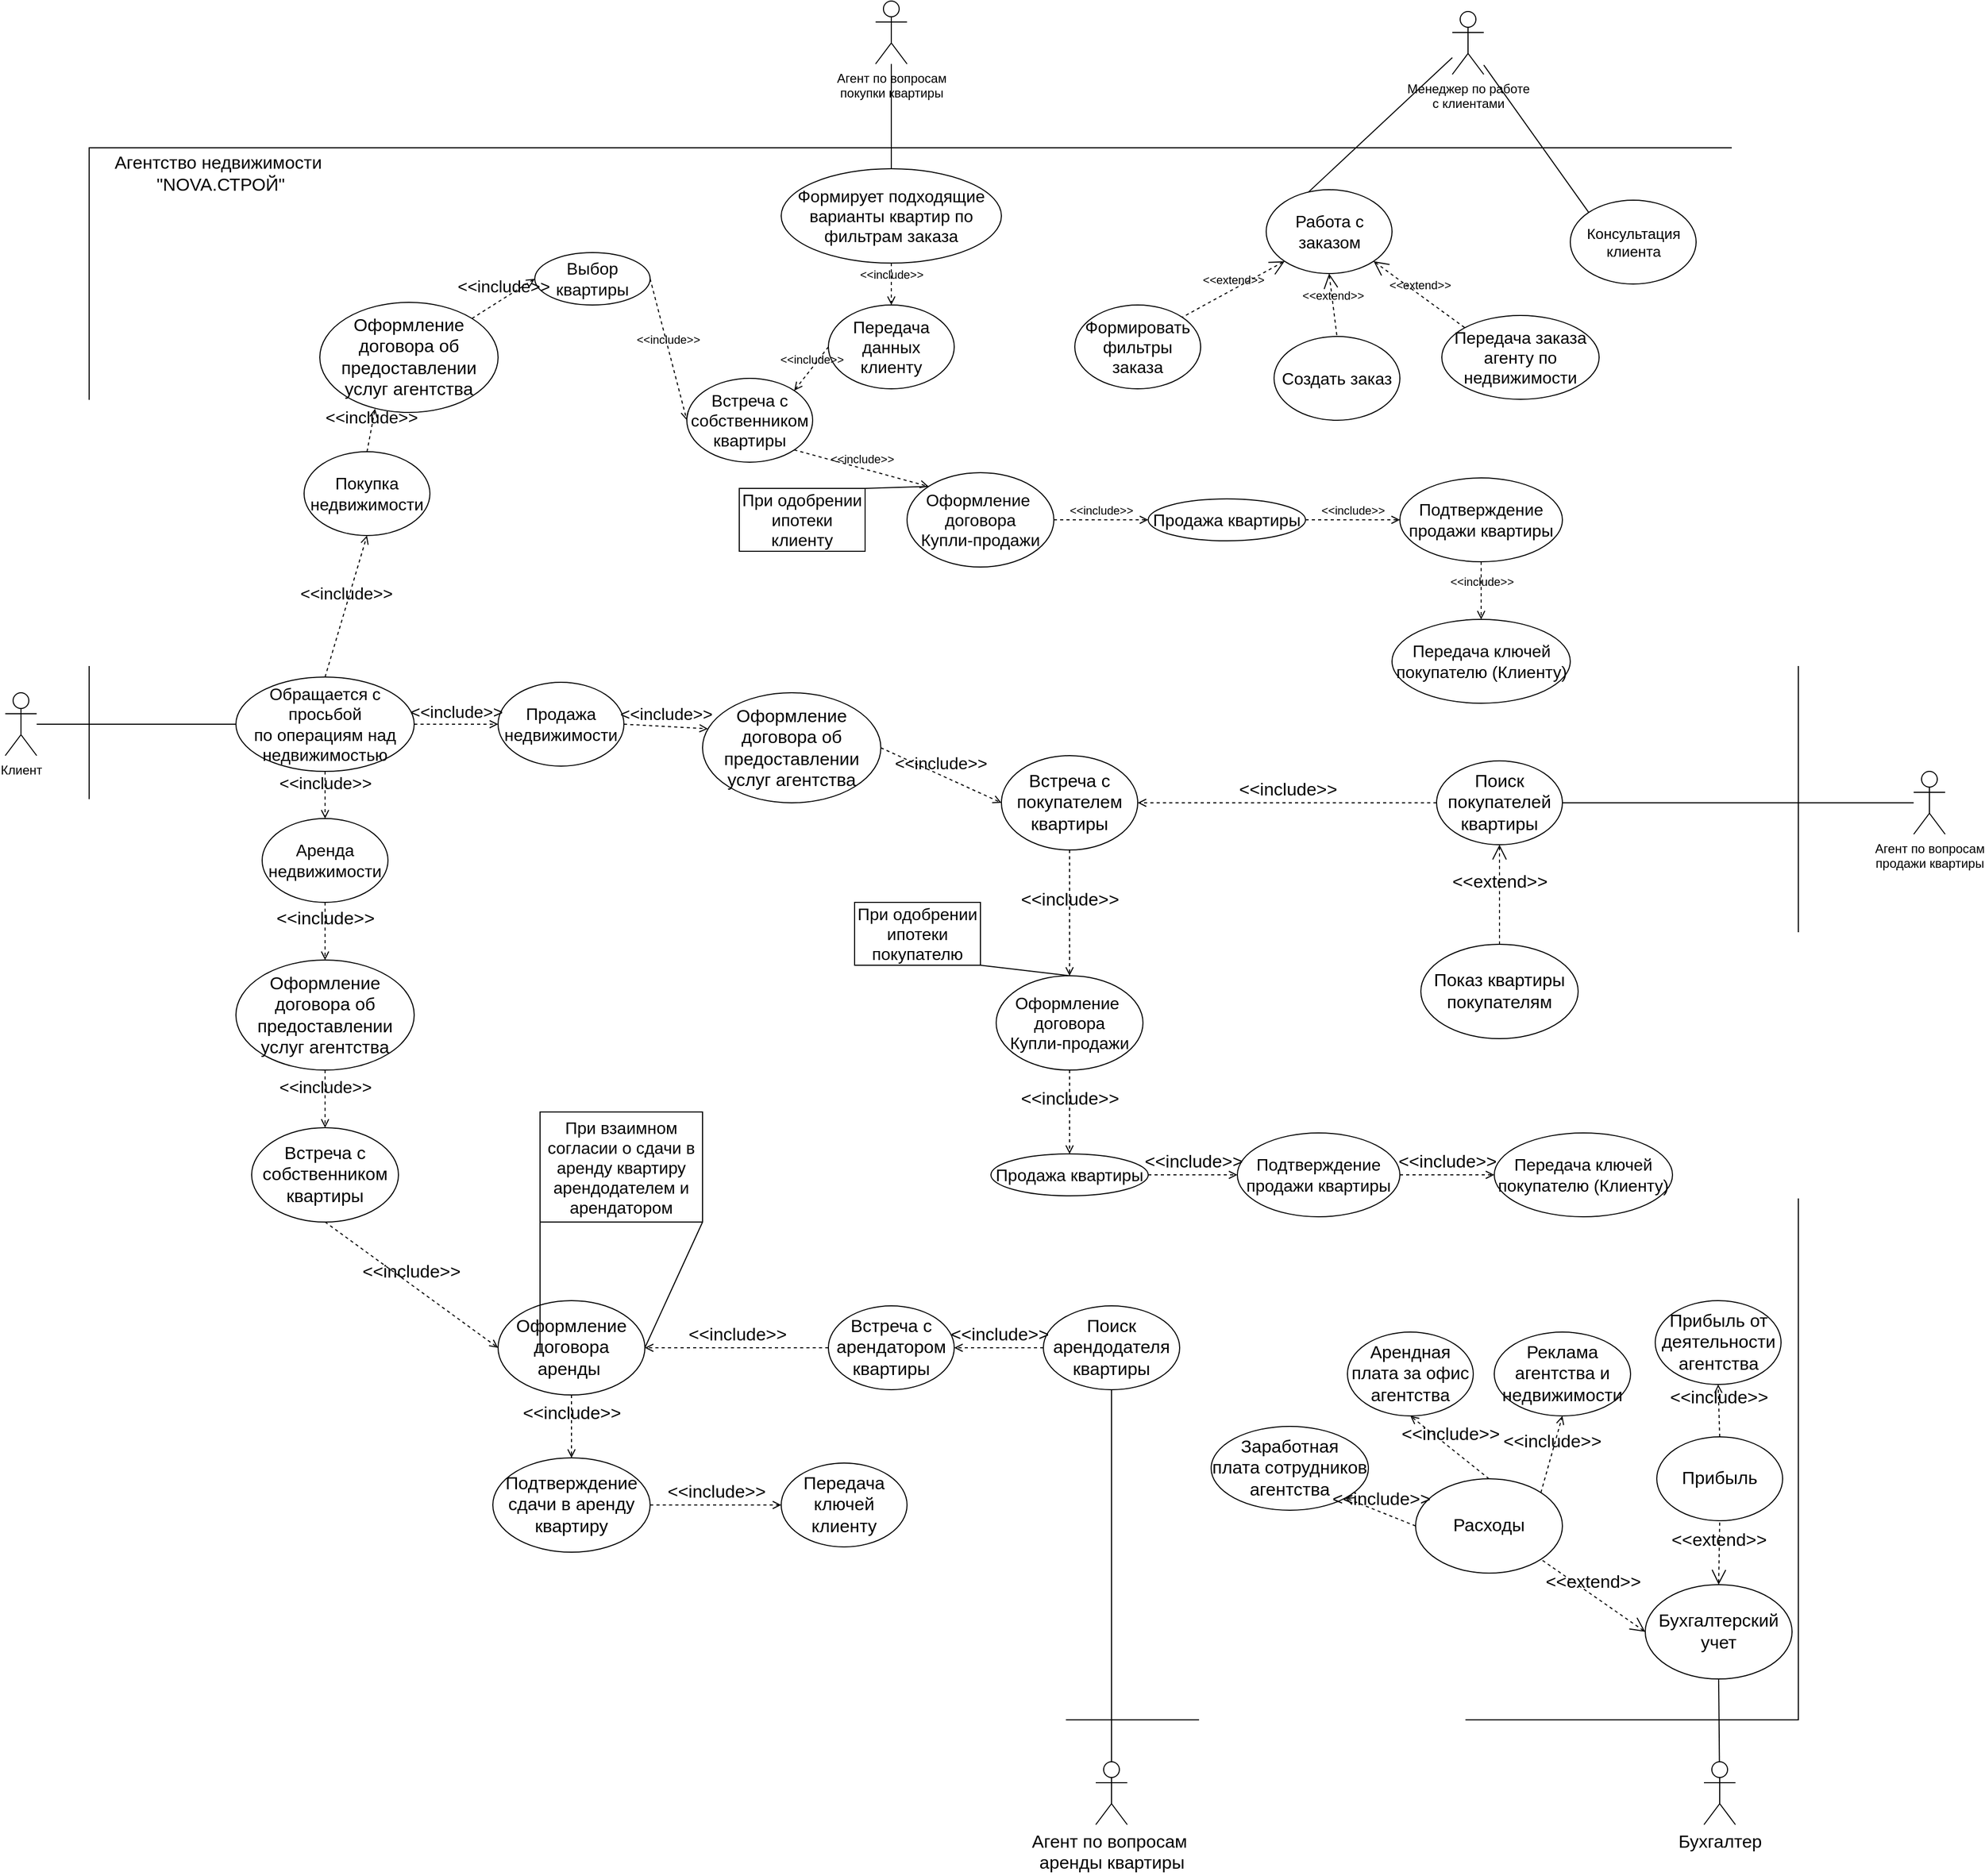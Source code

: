 <mxfile version="20.6.0" type="device"><diagram id="7jwJxoIr3TUsfMF6TcKn" name="Страница 1"><mxGraphModel dx="2498" dy="2262" grid="1" gridSize="10" guides="1" tooltips="1" connect="1" arrows="1" fold="1" page="1" pageScale="1" pageWidth="1169" pageHeight="827" math="0" shadow="0"><root><mxCell id="0"/><mxCell id="1" parent="0"/><mxCell id="5zF1sDT8BiyPOEezXaQb-112" value="" style="rounded=0;whiteSpace=wrap;html=1;fontSize=17;" parent="1" vertex="1"><mxGeometry x="200" y="-220" width="1630" height="1500" as="geometry"/></mxCell><mxCell id="5zF1sDT8BiyPOEezXaQb-6" style="edgeStyle=none;rounded=0;orthogonalLoop=1;jettySize=auto;html=1;entryX=0;entryY=0.5;entryDx=0;entryDy=0;endArrow=none;endFill=0;" parent="1" source="5zF1sDT8BiyPOEezXaQb-1" target="5zF1sDT8BiyPOEezXaQb-4" edge="1"><mxGeometry relative="1" as="geometry"/></mxCell><mxCell id="5zF1sDT8BiyPOEezXaQb-1" value="Клиент" style="shape=umlActor;verticalLabelPosition=bottom;verticalAlign=top;html=1;outlineConnect=0;" parent="1" vertex="1"><mxGeometry x="120" y="300" width="30" height="60" as="geometry"/></mxCell><mxCell id="5zF1sDT8BiyPOEezXaQb-4" value="Обращается с&lt;br&gt;просьбой&lt;br&gt;по операциям над недвижимостью" style="ellipse;whiteSpace=wrap;html=1;fontSize=16;" parent="1" vertex="1"><mxGeometry x="340" y="285" width="170" height="90" as="geometry"/></mxCell><mxCell id="5zF1sDT8BiyPOEezXaQb-13" style="edgeStyle=none;rounded=0;orthogonalLoop=1;jettySize=auto;html=1;entryX=0;entryY=0;entryDx=0;entryDy=0;endArrow=none;endFill=0;" parent="1" source="5zF1sDT8BiyPOEezXaQb-9" target="5zF1sDT8BiyPOEezXaQb-12" edge="1"><mxGeometry relative="1" as="geometry"/></mxCell><mxCell id="5zF1sDT8BiyPOEezXaQb-15" style="edgeStyle=none;rounded=0;orthogonalLoop=1;jettySize=auto;html=1;entryX=0;entryY=0.5;entryDx=0;entryDy=0;endArrow=none;endFill=0;" parent="1" source="5zF1sDT8BiyPOEezXaQb-9" target="5zF1sDT8BiyPOEezXaQb-14" edge="1"><mxGeometry relative="1" as="geometry"/></mxCell><mxCell id="5zF1sDT8BiyPOEezXaQb-9" value="Менеджер по работе&lt;br&gt;с клиентами&lt;br&gt;" style="shape=umlActor;verticalLabelPosition=bottom;verticalAlign=top;html=1;outlineConnect=0;" parent="1" vertex="1"><mxGeometry x="1500" y="-350" width="30" height="60" as="geometry"/></mxCell><mxCell id="5zF1sDT8BiyPOEezXaQb-12" value="Консультация клиента" style="ellipse;whiteSpace=wrap;html=1;fontSize=14;" parent="1" vertex="1"><mxGeometry x="1612.5" y="-170" width="120" height="80" as="geometry"/></mxCell><mxCell id="5zF1sDT8BiyPOEezXaQb-14" value="Работа с заказом" style="ellipse;whiteSpace=wrap;html=1;fontSize=16;" parent="1" vertex="1"><mxGeometry x="1322.5" y="-180" width="120" height="80" as="geometry"/></mxCell><mxCell id="5zF1sDT8BiyPOEezXaQb-16" value="Формировать&lt;br&gt;фильтры заказа" style="ellipse;whiteSpace=wrap;html=1;fontSize=16;" parent="1" vertex="1"><mxGeometry x="1140" y="-70" width="120" height="80" as="geometry"/></mxCell><mxCell id="5zF1sDT8BiyPOEezXaQb-17" value="Создать заказ" style="ellipse;whiteSpace=wrap;html=1;fontSize=16;" parent="1" vertex="1"><mxGeometry x="1330" y="-40" width="120" height="80" as="geometry"/></mxCell><mxCell id="5zF1sDT8BiyPOEezXaQb-18" value="Передача заказа&lt;br&gt;агенту по недвижимости" style="ellipse;whiteSpace=wrap;html=1;fontSize=16;" parent="1" vertex="1"><mxGeometry x="1490" y="-60" width="150" height="80" as="geometry"/></mxCell><mxCell id="5zF1sDT8BiyPOEezXaQb-20" value="&amp;lt;&amp;lt;extend&amp;gt;&amp;gt;" style="edgeStyle=none;html=1;startArrow=open;endArrow=none;startSize=12;verticalAlign=bottom;dashed=1;labelBackgroundColor=none;rounded=0;entryX=1;entryY=0;entryDx=0;entryDy=0;exitX=0;exitY=1;exitDx=0;exitDy=0;" parent="1" source="5zF1sDT8BiyPOEezXaQb-14" target="5zF1sDT8BiyPOEezXaQb-16" edge="1"><mxGeometry width="160" relative="1" as="geometry"><mxPoint x="1790" y="-283" as="sourcePoint"/><mxPoint x="1950" y="-283" as="targetPoint"/></mxGeometry></mxCell><mxCell id="5zF1sDT8BiyPOEezXaQb-21" value="&amp;lt;&amp;lt;extend&amp;gt;&amp;gt;" style="edgeStyle=none;html=1;startArrow=open;endArrow=none;startSize=12;verticalAlign=bottom;dashed=1;labelBackgroundColor=none;rounded=0;entryX=0.5;entryY=0;entryDx=0;entryDy=0;exitX=0.5;exitY=1;exitDx=0;exitDy=0;" parent="1" source="5zF1sDT8BiyPOEezXaQb-14" target="5zF1sDT8BiyPOEezXaQb-17" edge="1"><mxGeometry width="160" relative="1" as="geometry"><mxPoint x="1697.574" y="-204.716" as="sourcePoint"/><mxPoint x="1632.426" y="-151.284" as="targetPoint"/></mxGeometry></mxCell><mxCell id="5zF1sDT8BiyPOEezXaQb-22" value="&amp;lt;&amp;lt;extend&amp;gt;&amp;gt;" style="edgeStyle=none;html=1;startArrow=open;endArrow=none;startSize=12;verticalAlign=bottom;dashed=1;labelBackgroundColor=none;rounded=0;entryX=0;entryY=0;entryDx=0;entryDy=0;exitX=1;exitY=1;exitDx=0;exitDy=0;" parent="1" source="5zF1sDT8BiyPOEezXaQb-14" target="5zF1sDT8BiyPOEezXaQb-18" edge="1"><mxGeometry width="160" relative="1" as="geometry"><mxPoint x="1790" y="-233" as="sourcePoint"/><mxPoint x="1632.426" y="-151.284" as="targetPoint"/></mxGeometry></mxCell><mxCell id="5zF1sDT8BiyPOEezXaQb-27" style="edgeStyle=none;rounded=0;orthogonalLoop=1;jettySize=auto;html=1;entryX=0.5;entryY=0;entryDx=0;entryDy=0;endArrow=none;endFill=0;" parent="1" source="5zF1sDT8BiyPOEezXaQb-25" target="5zF1sDT8BiyPOEezXaQb-26" edge="1"><mxGeometry relative="1" as="geometry"/></mxCell><mxCell id="5zF1sDT8BiyPOEezXaQb-25" value="Агент по вопросам&lt;br&gt;покупки квартиры" style="shape=umlActor;verticalLabelPosition=bottom;verticalAlign=top;html=1;outlineConnect=0;" parent="1" vertex="1"><mxGeometry x="950" y="-360" width="30" height="60" as="geometry"/></mxCell><mxCell id="5zF1sDT8BiyPOEezXaQb-26" value="Формирует подходящие варианты квартир по фильтрам заказа" style="ellipse;whiteSpace=wrap;html=1;fontSize=16;" parent="1" vertex="1"><mxGeometry x="860" y="-200" width="210" height="90" as="geometry"/></mxCell><mxCell id="5zF1sDT8BiyPOEezXaQb-28" value="&amp;lt;&amp;lt;include&amp;gt;&amp;gt;" style="edgeStyle=none;html=1;endArrow=open;verticalAlign=bottom;dashed=1;labelBackgroundColor=none;rounded=0;exitX=0.5;exitY=1;exitDx=0;exitDy=0;entryX=0.5;entryY=0;entryDx=0;entryDy=0;" parent="1" source="5zF1sDT8BiyPOEezXaQb-26" target="5zF1sDT8BiyPOEezXaQb-29" edge="1"><mxGeometry width="160" relative="1" as="geometry"><mxPoint x="650" y="80" as="sourcePoint"/><mxPoint x="965" y="-40" as="targetPoint"/></mxGeometry></mxCell><mxCell id="5zF1sDT8BiyPOEezXaQb-29" value="Передача данных клиенту" style="ellipse;whiteSpace=wrap;html=1;fontSize=16;" parent="1" vertex="1"><mxGeometry x="905" y="-70" width="120" height="80" as="geometry"/></mxCell><mxCell id="5zF1sDT8BiyPOEezXaQb-30" value="Встреча с собственником квартиры" style="ellipse;whiteSpace=wrap;html=1;fontSize=16;" parent="1" vertex="1"><mxGeometry x="770" width="120" height="80" as="geometry"/></mxCell><mxCell id="5zF1sDT8BiyPOEezXaQb-32" value="&amp;lt;&amp;lt;include&amp;gt;&amp;gt;" style="edgeStyle=none;html=1;endArrow=open;verticalAlign=bottom;dashed=1;labelBackgroundColor=none;rounded=0;exitX=0;exitY=0.5;exitDx=0;exitDy=0;entryX=1;entryY=0;entryDx=0;entryDy=0;" parent="1" source="5zF1sDT8BiyPOEezXaQb-29" target="5zF1sDT8BiyPOEezXaQb-30" edge="1"><mxGeometry width="160" relative="1" as="geometry"><mxPoint x="860" y="230" as="sourcePoint"/><mxPoint x="1020" y="230" as="targetPoint"/></mxGeometry></mxCell><mxCell id="5zF1sDT8BiyPOEezXaQb-33" value="Оформление&amp;nbsp;&lt;br&gt;договора&lt;br&gt;Купли-продажи" style="ellipse;whiteSpace=wrap;html=1;fontSize=16;" parent="1" vertex="1"><mxGeometry x="980" y="90" width="140" height="90" as="geometry"/></mxCell><mxCell id="5zF1sDT8BiyPOEezXaQb-34" value="&amp;lt;&amp;lt;include&amp;gt;&amp;gt;" style="edgeStyle=none;html=1;endArrow=open;verticalAlign=bottom;dashed=1;labelBackgroundColor=none;rounded=0;exitX=1;exitY=1;exitDx=0;exitDy=0;entryX=0;entryY=0;entryDx=0;entryDy=0;" parent="1" source="5zF1sDT8BiyPOEezXaQb-30" target="5zF1sDT8BiyPOEezXaQb-33" edge="1"><mxGeometry width="160" relative="1" as="geometry"><mxPoint x="950" y="130" as="sourcePoint"/><mxPoint x="1110" y="130" as="targetPoint"/></mxGeometry></mxCell><mxCell id="5zF1sDT8BiyPOEezXaQb-35" value="&amp;lt;&amp;lt;include&amp;gt;&amp;gt;" style="edgeStyle=none;html=1;endArrow=open;verticalAlign=bottom;dashed=1;labelBackgroundColor=none;rounded=0;entryX=0;entryY=0.5;entryDx=0;entryDy=0;exitX=1;exitY=0.5;exitDx=0;exitDy=0;" parent="1" source="5zF1sDT8BiyPOEezXaQb-33" target="5zF1sDT8BiyPOEezXaQb-36" edge="1"><mxGeometry width="160" relative="1" as="geometry"><mxPoint x="1030" y="135" as="sourcePoint"/><mxPoint x="1080" y="170" as="targetPoint"/></mxGeometry></mxCell><mxCell id="5zF1sDT8BiyPOEezXaQb-36" value="Продажа квартиры" style="ellipse;whiteSpace=wrap;html=1;fontSize=16;" parent="1" vertex="1"><mxGeometry x="1210" y="115" width="150" height="40" as="geometry"/></mxCell><mxCell id="5zF1sDT8BiyPOEezXaQb-37" value="Подтверждение продажи квартиры" style="ellipse;whiteSpace=wrap;html=1;fontSize=16;" parent="1" vertex="1"><mxGeometry x="1450" y="95" width="155" height="80" as="geometry"/></mxCell><mxCell id="5zF1sDT8BiyPOEezXaQb-38" value="&amp;lt;&amp;lt;include&amp;gt;&amp;gt;" style="edgeStyle=none;html=1;endArrow=open;verticalAlign=bottom;dashed=1;labelBackgroundColor=none;rounded=0;exitX=1;exitY=0.5;exitDx=0;exitDy=0;entryX=0;entryY=0.5;entryDx=0;entryDy=0;" parent="1" source="5zF1sDT8BiyPOEezXaQb-36" target="5zF1sDT8BiyPOEezXaQb-37" edge="1"><mxGeometry width="160" relative="1" as="geometry"><mxPoint x="740" y="350" as="sourcePoint"/><mxPoint x="900" y="350" as="targetPoint"/></mxGeometry></mxCell><mxCell id="5zF1sDT8BiyPOEezXaQb-39" value="Передача ключей покупателю (Клиенту)" style="ellipse;whiteSpace=wrap;html=1;fontSize=16;" parent="1" vertex="1"><mxGeometry x="1442.5" y="230" width="170" height="80" as="geometry"/></mxCell><mxCell id="5zF1sDT8BiyPOEezXaQb-40" value="&amp;lt;&amp;lt;include&amp;gt;&amp;gt;" style="edgeStyle=none;html=1;endArrow=open;verticalAlign=bottom;dashed=1;labelBackgroundColor=none;rounded=0;exitX=0.5;exitY=1;exitDx=0;exitDy=0;entryX=0.5;entryY=0;entryDx=0;entryDy=0;" parent="1" source="5zF1sDT8BiyPOEezXaQb-37" target="5zF1sDT8BiyPOEezXaQb-39" edge="1"><mxGeometry width="160" relative="1" as="geometry"><mxPoint x="740" y="420" as="sourcePoint"/><mxPoint x="900" y="420" as="targetPoint"/></mxGeometry></mxCell><mxCell id="5zF1sDT8BiyPOEezXaQb-41" value="Выбор квартиры" style="ellipse;whiteSpace=wrap;html=1;fontSize=16;" parent="1" vertex="1"><mxGeometry x="625" y="-120" width="110" height="50" as="geometry"/></mxCell><mxCell id="5zF1sDT8BiyPOEezXaQb-43" value="&amp;lt;&amp;lt;include&amp;gt;&amp;gt;" style="edgeStyle=none;html=1;endArrow=open;verticalAlign=bottom;dashed=1;labelBackgroundColor=none;rounded=0;exitX=1;exitY=0.5;exitDx=0;exitDy=0;entryX=0;entryY=0.5;entryDx=0;entryDy=0;" parent="1" source="5zF1sDT8BiyPOEezXaQb-41" target="5zF1sDT8BiyPOEezXaQb-30" edge="1"><mxGeometry width="160" relative="1" as="geometry"><mxPoint x="640" y="120" as="sourcePoint"/><mxPoint x="800" y="120" as="targetPoint"/></mxGeometry></mxCell><mxCell id="5zF1sDT8BiyPOEezXaQb-45" style="edgeStyle=none;rounded=0;orthogonalLoop=1;jettySize=auto;html=1;entryX=0;entryY=0;entryDx=0;entryDy=0;endArrow=none;endFill=0;exitX=1;exitY=0;exitDx=0;exitDy=0;" parent="1" source="5zF1sDT8BiyPOEezXaQb-44" target="5zF1sDT8BiyPOEezXaQb-33" edge="1"><mxGeometry relative="1" as="geometry"/></mxCell><mxCell id="5zF1sDT8BiyPOEezXaQb-44" value="При одобрении ипотеки клиенту" style="rounded=0;whiteSpace=wrap;html=1;fontSize=16;" parent="1" vertex="1"><mxGeometry x="820" y="105" width="120" height="60" as="geometry"/></mxCell><mxCell id="5zF1sDT8BiyPOEezXaQb-50" style="edgeStyle=none;rounded=0;orthogonalLoop=1;jettySize=auto;html=1;entryX=1;entryY=0.5;entryDx=0;entryDy=0;fontSize=17;endArrow=none;endFill=0;" parent="1" source="5zF1sDT8BiyPOEezXaQb-46" target="5zF1sDT8BiyPOEezXaQb-47" edge="1"><mxGeometry relative="1" as="geometry"/></mxCell><mxCell id="5zF1sDT8BiyPOEezXaQb-46" value="Агент по вопросам&lt;br&gt;продажи квартиры" style="shape=umlActor;verticalLabelPosition=bottom;verticalAlign=top;html=1;outlineConnect=0;" parent="1" vertex="1"><mxGeometry x="1940" y="375" width="30" height="60" as="geometry"/></mxCell><mxCell id="5zF1sDT8BiyPOEezXaQb-47" value="Поиск покупателей квартиры" style="ellipse;whiteSpace=wrap;html=1;fontSize=17;" parent="1" vertex="1"><mxGeometry x="1485" y="365" width="120" height="80" as="geometry"/></mxCell><mxCell id="5zF1sDT8BiyPOEezXaQb-51" value="Показ квартиры покупателям" style="ellipse;whiteSpace=wrap;html=1;fontSize=17;" parent="1" vertex="1"><mxGeometry x="1470" y="540" width="150" height="90" as="geometry"/></mxCell><mxCell id="5zF1sDT8BiyPOEezXaQb-52" value="&amp;lt;&amp;lt;extend&amp;gt;&amp;gt;" style="edgeStyle=none;html=1;startArrow=open;endArrow=none;startSize=12;verticalAlign=bottom;dashed=1;labelBackgroundColor=none;rounded=0;fontSize=17;entryX=0.5;entryY=0;entryDx=0;entryDy=0;exitX=0.5;exitY=1;exitDx=0;exitDy=0;" parent="1" source="5zF1sDT8BiyPOEezXaQb-47" target="5zF1sDT8BiyPOEezXaQb-51" edge="1"><mxGeometry width="160" relative="1" as="geometry"><mxPoint x="1390" y="520" as="sourcePoint"/><mxPoint x="1550" y="520" as="targetPoint"/></mxGeometry></mxCell><mxCell id="5zF1sDT8BiyPOEezXaQb-53" value="Встреча с покупателем квартиры" style="ellipse;whiteSpace=wrap;html=1;fontSize=17;" parent="1" vertex="1"><mxGeometry x="1070" y="360" width="130" height="90" as="geometry"/></mxCell><mxCell id="5zF1sDT8BiyPOEezXaQb-54" value="&amp;lt;&amp;lt;include&amp;gt;&amp;gt;" style="edgeStyle=none;html=1;endArrow=open;verticalAlign=bottom;dashed=1;labelBackgroundColor=none;rounded=0;fontSize=17;exitX=0;exitY=0.5;exitDx=0;exitDy=0;entryX=1;entryY=0.5;entryDx=0;entryDy=0;" parent="1" source="5zF1sDT8BiyPOEezXaQb-47" target="5zF1sDT8BiyPOEezXaQb-53" edge="1"><mxGeometry width="160" relative="1" as="geometry"><mxPoint x="930" y="310" as="sourcePoint"/><mxPoint x="1090" y="310" as="targetPoint"/></mxGeometry></mxCell><mxCell id="5zF1sDT8BiyPOEezXaQb-56" value="Оформление&amp;nbsp;&lt;br&gt;договора&lt;br&gt;Купли-продажи" style="ellipse;whiteSpace=wrap;html=1;fontSize=16;" parent="1" vertex="1"><mxGeometry x="1065" y="570" width="140" height="90" as="geometry"/></mxCell><mxCell id="5zF1sDT8BiyPOEezXaQb-63" value="&amp;lt;&amp;lt;include&amp;gt;&amp;gt;" style="edgeStyle=none;html=1;endArrow=open;verticalAlign=bottom;dashed=1;labelBackgroundColor=none;rounded=0;fontSize=17;exitX=0.5;exitY=1;exitDx=0;exitDy=0;entryX=0.5;entryY=0;entryDx=0;entryDy=0;" parent="1" source="5zF1sDT8BiyPOEezXaQb-53" target="5zF1sDT8BiyPOEezXaQb-56" edge="1"><mxGeometry width="160" relative="1" as="geometry"><mxPoint x="1160" y="380" as="sourcePoint"/><mxPoint x="1320" y="380" as="targetPoint"/></mxGeometry></mxCell><mxCell id="5zF1sDT8BiyPOEezXaQb-65" style="edgeStyle=none;rounded=0;orthogonalLoop=1;jettySize=auto;html=1;entryX=0.5;entryY=0;entryDx=0;entryDy=0;fontSize=17;endArrow=none;endFill=0;exitX=1;exitY=1;exitDx=0;exitDy=0;" parent="1" source="5zF1sDT8BiyPOEezXaQb-64" target="5zF1sDT8BiyPOEezXaQb-56" edge="1"><mxGeometry relative="1" as="geometry"><mxPoint x="1030" y="560" as="sourcePoint"/></mxGeometry></mxCell><mxCell id="5zF1sDT8BiyPOEezXaQb-64" value="При одобрении ипотеки покупателю" style="rounded=0;whiteSpace=wrap;html=1;fontSize=16;" parent="1" vertex="1"><mxGeometry x="930" y="500" width="120" height="60" as="geometry"/></mxCell><mxCell id="5zF1sDT8BiyPOEezXaQb-66" value="Продажа квартиры" style="ellipse;whiteSpace=wrap;html=1;fontSize=16;" parent="1" vertex="1"><mxGeometry x="1060" y="740" width="150" height="40" as="geometry"/></mxCell><mxCell id="5zF1sDT8BiyPOEezXaQb-67" value="&amp;lt;&amp;lt;include&amp;gt;&amp;gt;" style="edgeStyle=none;html=1;endArrow=open;verticalAlign=bottom;dashed=1;labelBackgroundColor=none;rounded=0;fontSize=17;exitX=0.5;exitY=1;exitDx=0;exitDy=0;entryX=0.5;entryY=0;entryDx=0;entryDy=0;" parent="1" source="5zF1sDT8BiyPOEezXaQb-56" target="5zF1sDT8BiyPOEezXaQb-66" edge="1"><mxGeometry width="160" relative="1" as="geometry"><mxPoint x="1010" y="530" as="sourcePoint"/><mxPoint x="1170" y="530" as="targetPoint"/></mxGeometry></mxCell><mxCell id="5zF1sDT8BiyPOEezXaQb-68" value="Подтверждение продажи квартиры" style="ellipse;whiteSpace=wrap;html=1;fontSize=16;" parent="1" vertex="1"><mxGeometry x="1295" y="720" width="155" height="80" as="geometry"/></mxCell><mxCell id="5zF1sDT8BiyPOEezXaQb-69" value="&amp;lt;&amp;lt;include&amp;gt;&amp;gt;" style="edgeStyle=none;html=1;endArrow=open;verticalAlign=bottom;dashed=1;labelBackgroundColor=none;rounded=0;fontSize=17;exitX=1;exitY=0.5;exitDx=0;exitDy=0;entryX=0;entryY=0.5;entryDx=0;entryDy=0;" parent="1" source="5zF1sDT8BiyPOEezXaQb-66" target="5zF1sDT8BiyPOEezXaQb-68" edge="1"><mxGeometry width="160" relative="1" as="geometry"><mxPoint x="1070" y="440" as="sourcePoint"/><mxPoint x="1230" y="440" as="targetPoint"/></mxGeometry></mxCell><mxCell id="5zF1sDT8BiyPOEezXaQb-70" value="Передача ключей покупателю (Клиенту)" style="ellipse;whiteSpace=wrap;html=1;fontSize=16;" parent="1" vertex="1"><mxGeometry x="1540" y="720" width="170" height="80" as="geometry"/></mxCell><mxCell id="5zF1sDT8BiyPOEezXaQb-71" value="&amp;lt;&amp;lt;include&amp;gt;&amp;gt;" style="edgeStyle=none;html=1;endArrow=open;verticalAlign=bottom;dashed=1;labelBackgroundColor=none;rounded=0;fontSize=17;exitX=1;exitY=0.5;exitDx=0;exitDy=0;entryX=0;entryY=0.5;entryDx=0;entryDy=0;" parent="1" source="5zF1sDT8BiyPOEezXaQb-68" target="5zF1sDT8BiyPOEezXaQb-70" edge="1"><mxGeometry width="160" relative="1" as="geometry"><mxPoint x="1260" y="670" as="sourcePoint"/><mxPoint x="1420" y="670" as="targetPoint"/></mxGeometry></mxCell><mxCell id="5zF1sDT8BiyPOEezXaQb-74" style="edgeStyle=none;rounded=0;orthogonalLoop=1;jettySize=auto;html=1;entryX=0.5;entryY=1;entryDx=0;entryDy=0;fontSize=17;endArrow=none;endFill=0;" parent="1" source="5zF1sDT8BiyPOEezXaQb-72" target="5zF1sDT8BiyPOEezXaQb-73" edge="1"><mxGeometry relative="1" as="geometry"/></mxCell><mxCell id="5zF1sDT8BiyPOEezXaQb-72" value="Агент по вопросам&amp;nbsp;&lt;br&gt;аренды квартиры" style="shape=umlActor;verticalLabelPosition=bottom;verticalAlign=top;html=1;outlineConnect=0;fontSize=17;" parent="1" vertex="1"><mxGeometry x="1160" y="1320" width="30" height="60" as="geometry"/></mxCell><mxCell id="5zF1sDT8BiyPOEezXaQb-73" value="Поиск арендодателя квартиры" style="ellipse;whiteSpace=wrap;html=1;fontSize=17;" parent="1" vertex="1"><mxGeometry x="1110" y="885" width="130" height="80" as="geometry"/></mxCell><mxCell id="5zF1sDT8BiyPOEezXaQb-75" value="Встреча с собственником квартиры" style="ellipse;whiteSpace=wrap;html=1;fontSize=17;" parent="1" vertex="1"><mxGeometry x="355" y="715" width="140" height="90" as="geometry"/></mxCell><mxCell id="5zF1sDT8BiyPOEezXaQb-76" value="&amp;lt;&amp;lt;include&amp;gt;&amp;gt;" style="edgeStyle=none;html=1;endArrow=open;verticalAlign=bottom;dashed=1;labelBackgroundColor=none;rounded=0;fontSize=17;exitX=0.5;exitY=1;exitDx=0;exitDy=0;entryX=0.5;entryY=0;entryDx=0;entryDy=0;" parent="1" source="rWqrSOzsjej5q5d05Odh-8" target="rWqrSOzsjej5q5d05Odh-15" edge="1"><mxGeometry width="160" relative="1" as="geometry"><mxPoint x="465" y="650" as="sourcePoint"/><mxPoint x="700" y="630" as="targetPoint"/></mxGeometry></mxCell><mxCell id="5zF1sDT8BiyPOEezXaQb-77" value="Встреча с арендатором квартиры" style="ellipse;whiteSpace=wrap;html=1;fontSize=17;" parent="1" vertex="1"><mxGeometry x="905" y="885" width="120" height="80" as="geometry"/></mxCell><mxCell id="5zF1sDT8BiyPOEezXaQb-78" value="&amp;lt;&amp;lt;include&amp;gt;&amp;gt;" style="edgeStyle=none;html=1;endArrow=open;verticalAlign=bottom;dashed=1;labelBackgroundColor=none;rounded=0;fontSize=17;exitX=0;exitY=0.5;exitDx=0;exitDy=0;entryX=1;entryY=0.5;entryDx=0;entryDy=0;" parent="1" source="5zF1sDT8BiyPOEezXaQb-73" target="5zF1sDT8BiyPOEezXaQb-77" edge="1"><mxGeometry width="160" relative="1" as="geometry"><mxPoint x="820" y="710" as="sourcePoint"/><mxPoint x="980" y="710" as="targetPoint"/></mxGeometry></mxCell><mxCell id="5zF1sDT8BiyPOEezXaQb-79" value="Оформление договора аренды&amp;nbsp;" style="ellipse;whiteSpace=wrap;html=1;fontSize=17;" parent="1" vertex="1"><mxGeometry x="590" y="880" width="140" height="90" as="geometry"/></mxCell><mxCell id="5zF1sDT8BiyPOEezXaQb-80" value="&amp;lt;&amp;lt;include&amp;gt;&amp;gt;" style="edgeStyle=none;html=1;endArrow=open;verticalAlign=bottom;dashed=1;labelBackgroundColor=none;rounded=0;fontSize=17;exitX=0.5;exitY=1;exitDx=0;exitDy=0;entryX=0;entryY=0.5;entryDx=0;entryDy=0;" parent="1" source="5zF1sDT8BiyPOEezXaQb-75" target="5zF1sDT8BiyPOEezXaQb-79" edge="1"><mxGeometry width="160" relative="1" as="geometry"><mxPoint x="770" y="640" as="sourcePoint"/><mxPoint x="620" y="920" as="targetPoint"/></mxGeometry></mxCell><mxCell id="5zF1sDT8BiyPOEezXaQb-81" value="&amp;lt;&amp;lt;include&amp;gt;&amp;gt;" style="edgeStyle=none;html=1;endArrow=open;verticalAlign=bottom;dashed=1;labelBackgroundColor=none;rounded=0;fontSize=17;exitX=0;exitY=0.5;exitDx=0;exitDy=0;entryX=1;entryY=0.5;entryDx=0;entryDy=0;" parent="1" source="5zF1sDT8BiyPOEezXaQb-77" target="5zF1sDT8BiyPOEezXaQb-79" edge="1"><mxGeometry width="160" relative="1" as="geometry"><mxPoint x="475" y="815" as="sourcePoint"/><mxPoint x="610.0" y="915" as="targetPoint"/></mxGeometry></mxCell><mxCell id="5zF1sDT8BiyPOEezXaQb-88" style="edgeStyle=none;rounded=0;orthogonalLoop=1;jettySize=auto;html=1;fontSize=17;endArrow=none;endFill=0;entryX=1;entryY=0.5;entryDx=0;entryDy=0;exitX=1;exitY=1;exitDx=0;exitDy=0;" parent="1" source="5zF1sDT8BiyPOEezXaQb-82" target="5zF1sDT8BiyPOEezXaQb-79" edge="1"><mxGeometry relative="1" as="geometry"><mxPoint x="767.923" y="878" as="targetPoint"/></mxGeometry></mxCell><mxCell id="5zF1sDT8BiyPOEezXaQb-90" style="edgeStyle=none;rounded=0;orthogonalLoop=1;jettySize=auto;html=1;fontSize=17;endArrow=none;endFill=0;exitX=0;exitY=1;exitDx=0;exitDy=0;" parent="1" source="5zF1sDT8BiyPOEezXaQb-82" edge="1"><mxGeometry relative="1" as="geometry"><mxPoint x="630" y="930" as="targetPoint"/></mxGeometry></mxCell><mxCell id="5zF1sDT8BiyPOEezXaQb-82" value="При взаимном согласии о сдачи в аренду квартиру арендодателем и арендатором" style="rounded=0;whiteSpace=wrap;html=1;fontSize=16;" parent="1" vertex="1"><mxGeometry x="630" y="700" width="155" height="105" as="geometry"/></mxCell><mxCell id="5zF1sDT8BiyPOEezXaQb-91" value="Подтверждение сдачи в аренду квартиру" style="ellipse;whiteSpace=wrap;html=1;fontSize=17;" parent="1" vertex="1"><mxGeometry x="585" y="1030" width="150" height="90" as="geometry"/></mxCell><mxCell id="5zF1sDT8BiyPOEezXaQb-92" value="&amp;lt;&amp;lt;include&amp;gt;&amp;gt;" style="edgeStyle=none;html=1;endArrow=open;verticalAlign=bottom;dashed=1;labelBackgroundColor=none;rounded=0;fontSize=17;exitX=0.5;exitY=1;exitDx=0;exitDy=0;entryX=0.5;entryY=0;entryDx=0;entryDy=0;" parent="1" source="5zF1sDT8BiyPOEezXaQb-79" target="5zF1sDT8BiyPOEezXaQb-91" edge="1"><mxGeometry width="160" relative="1" as="geometry"><mxPoint x="850" y="980" as="sourcePoint"/><mxPoint x="1010" y="980" as="targetPoint"/></mxGeometry></mxCell><mxCell id="5zF1sDT8BiyPOEezXaQb-93" value="Передача ключей клиенту" style="ellipse;whiteSpace=wrap;html=1;fontSize=17;" parent="1" vertex="1"><mxGeometry x="860" y="1035" width="120" height="80" as="geometry"/></mxCell><mxCell id="5zF1sDT8BiyPOEezXaQb-94" value="&amp;lt;&amp;lt;include&amp;gt;&amp;gt;" style="edgeStyle=none;html=1;endArrow=open;verticalAlign=bottom;dashed=1;labelBackgroundColor=none;rounded=0;fontSize=17;exitX=1;exitY=0.5;exitDx=0;exitDy=0;entryX=0;entryY=0.5;entryDx=0;entryDy=0;" parent="1" source="5zF1sDT8BiyPOEezXaQb-91" target="5zF1sDT8BiyPOEezXaQb-93" edge="1"><mxGeometry width="160" relative="1" as="geometry"><mxPoint x="810" y="880" as="sourcePoint"/><mxPoint x="970" y="880" as="targetPoint"/></mxGeometry></mxCell><mxCell id="5zF1sDT8BiyPOEezXaQb-99" style="edgeStyle=none;rounded=0;orthogonalLoop=1;jettySize=auto;html=1;entryX=0.5;entryY=1;entryDx=0;entryDy=0;fontSize=17;endArrow=none;endFill=0;" parent="1" source="5zF1sDT8BiyPOEezXaQb-95" target="5zF1sDT8BiyPOEezXaQb-98" edge="1"><mxGeometry relative="1" as="geometry"/></mxCell><mxCell id="5zF1sDT8BiyPOEezXaQb-95" value="Бухгалтер" style="shape=umlActor;verticalLabelPosition=bottom;verticalAlign=top;html=1;outlineConnect=0;fontSize=17;" parent="1" vertex="1"><mxGeometry x="1740" y="1320" width="30" height="60" as="geometry"/></mxCell><mxCell id="5zF1sDT8BiyPOEezXaQb-96" value="Оформление договора об предоставлении услуг агентства" style="ellipse;whiteSpace=wrap;html=1;fontSize=17;" parent="1" vertex="1"><mxGeometry x="420" y="-72.5" width="170" height="105" as="geometry"/></mxCell><mxCell id="5zF1sDT8BiyPOEezXaQb-98" value="Бухгалтерский учет" style="ellipse;whiteSpace=wrap;html=1;fontSize=17;" parent="1" vertex="1"><mxGeometry x="1684" y="1151" width="140" height="90" as="geometry"/></mxCell><mxCell id="5zF1sDT8BiyPOEezXaQb-100" value="Расходы" style="ellipse;whiteSpace=wrap;html=1;fontSize=17;" parent="1" vertex="1"><mxGeometry x="1465" y="1050" width="140" height="90" as="geometry"/></mxCell><mxCell id="5zF1sDT8BiyPOEezXaQb-101" value="&amp;lt;&amp;lt;extend&amp;gt;&amp;gt;" style="edgeStyle=none;html=1;startArrow=open;endArrow=none;startSize=12;verticalAlign=bottom;dashed=1;labelBackgroundColor=none;rounded=0;fontSize=17;entryX=1;entryY=1;entryDx=0;entryDy=0;exitX=0;exitY=0.5;exitDx=0;exitDy=0;" parent="1" source="5zF1sDT8BiyPOEezXaQb-98" target="5zF1sDT8BiyPOEezXaQb-100" edge="1"><mxGeometry width="160" relative="1" as="geometry"><mxPoint x="1530" y="1200" as="sourcePoint"/><mxPoint x="1530" y="1050" as="targetPoint"/></mxGeometry></mxCell><mxCell id="5zF1sDT8BiyPOEezXaQb-102" value="Заработная &lt;br&gt;плата сотрудников агентства" style="ellipse;whiteSpace=wrap;html=1;fontSize=17;" parent="1" vertex="1"><mxGeometry x="1270" y="1000" width="150" height="80" as="geometry"/></mxCell><mxCell id="5zF1sDT8BiyPOEezXaQb-103" value="&amp;lt;&amp;lt;include&amp;gt;&amp;gt;" style="edgeStyle=none;html=1;endArrow=open;verticalAlign=bottom;dashed=1;labelBackgroundColor=none;rounded=0;fontSize=17;exitX=0;exitY=0.5;exitDx=0;exitDy=0;entryX=1;entryY=1;entryDx=0;entryDy=0;" parent="1" source="5zF1sDT8BiyPOEezXaQb-100" target="5zF1sDT8BiyPOEezXaQb-102" edge="1"><mxGeometry width="160" relative="1" as="geometry"><mxPoint x="1480" y="960" as="sourcePoint"/><mxPoint x="1640" y="960" as="targetPoint"/></mxGeometry></mxCell><mxCell id="5zF1sDT8BiyPOEezXaQb-104" value="&lt;span style=&quot;font-family: Arial; font-size: 16.8px; text-align: left; background-color: rgb(255, 255, 255);&quot;&gt;Арендная плата за офис агентства&lt;/span&gt;" style="ellipse;whiteSpace=wrap;html=1;fontSize=17;" parent="1" vertex="1"><mxGeometry x="1400" y="910" width="120" height="80" as="geometry"/></mxCell><mxCell id="5zF1sDT8BiyPOEezXaQb-105" value="&amp;lt;&amp;lt;include&amp;gt;&amp;gt;" style="edgeStyle=none;html=1;endArrow=open;verticalAlign=bottom;dashed=1;labelBackgroundColor=none;rounded=0;fontSize=17;entryX=0.5;entryY=1;entryDx=0;entryDy=0;" parent="1" target="5zF1sDT8BiyPOEezXaQb-104" edge="1"><mxGeometry width="160" relative="1" as="geometry"><mxPoint x="1535" y="1050" as="sourcePoint"/><mxPoint x="1640" y="940" as="targetPoint"/></mxGeometry></mxCell><mxCell id="5zF1sDT8BiyPOEezXaQb-106" value="Реклама агентства и недвижимости" style="ellipse;whiteSpace=wrap;html=1;fontSize=17;" parent="1" vertex="1"><mxGeometry x="1540" y="910" width="130" height="80" as="geometry"/></mxCell><mxCell id="5zF1sDT8BiyPOEezXaQb-107" value="&amp;lt;&amp;lt;include&amp;gt;&amp;gt;" style="edgeStyle=none;html=1;endArrow=open;verticalAlign=bottom;dashed=1;labelBackgroundColor=none;rounded=0;fontSize=17;entryX=0.5;entryY=1;entryDx=0;entryDy=0;exitX=1;exitY=0;exitDx=0;exitDy=0;" parent="1" source="5zF1sDT8BiyPOEezXaQb-100" target="5zF1sDT8BiyPOEezXaQb-106" edge="1"><mxGeometry width="160" relative="1" as="geometry"><mxPoint x="1545" y="1060" as="sourcePoint"/><mxPoint x="1470" y="1000" as="targetPoint"/></mxGeometry></mxCell><mxCell id="5zF1sDT8BiyPOEezXaQb-108" value="Прибыль" style="ellipse;whiteSpace=wrap;html=1;fontSize=17;" parent="1" vertex="1"><mxGeometry x="1695" y="1010" width="120" height="80" as="geometry"/></mxCell><mxCell id="5zF1sDT8BiyPOEezXaQb-109" value="&amp;lt;&amp;lt;extend&amp;gt;&amp;gt;" style="edgeStyle=none;html=1;startArrow=open;endArrow=none;startSize=12;verticalAlign=bottom;dashed=1;labelBackgroundColor=none;rounded=0;fontSize=17;exitX=0.5;exitY=0;exitDx=0;exitDy=0;entryX=0.5;entryY=1;entryDx=0;entryDy=0;" parent="1" source="5zF1sDT8BiyPOEezXaQb-98" target="5zF1sDT8BiyPOEezXaQb-108" edge="1"><mxGeometry width="160" relative="1" as="geometry"><mxPoint x="1780" y="1040" as="sourcePoint"/><mxPoint x="1940" y="1040" as="targetPoint"/></mxGeometry></mxCell><mxCell id="5zF1sDT8BiyPOEezXaQb-110" value="Прибыль от деятельности агентства" style="ellipse;whiteSpace=wrap;html=1;fontSize=17;" parent="1" vertex="1"><mxGeometry x="1693.5" y="880" width="120" height="80" as="geometry"/></mxCell><mxCell id="5zF1sDT8BiyPOEezXaQb-111" value="&amp;lt;&amp;lt;include&amp;gt;&amp;gt;" style="edgeStyle=none;html=1;endArrow=open;verticalAlign=bottom;dashed=1;labelBackgroundColor=none;rounded=0;fontSize=17;exitX=0.5;exitY=0;exitDx=0;exitDy=0;entryX=0.5;entryY=1;entryDx=0;entryDy=0;" parent="1" source="5zF1sDT8BiyPOEezXaQb-108" target="5zF1sDT8BiyPOEezXaQb-110" edge="1"><mxGeometry width="160" relative="1" as="geometry"><mxPoint x="1780" y="1020" as="sourcePoint"/><mxPoint x="1940" y="1020" as="targetPoint"/></mxGeometry></mxCell><mxCell id="5zF1sDT8BiyPOEezXaQb-113" value="Агентство недвижимости&amp;nbsp;&lt;br&gt;&quot;NOVA.СТРОЙ&quot;" style="text;html=1;align=center;verticalAlign=middle;resizable=0;points=[];autosize=1;strokeColor=none;fillColor=none;fontSize=17;" parent="1" vertex="1"><mxGeometry x="210" y="-220" width="230" height="50" as="geometry"/></mxCell><mxCell id="rWqrSOzsjej5q5d05Odh-1" value="Покупка недвижимости" style="ellipse;whiteSpace=wrap;html=1;fontSize=16;" vertex="1" parent="1"><mxGeometry x="405" y="70" width="120" height="80" as="geometry"/></mxCell><mxCell id="rWqrSOzsjej5q5d05Odh-2" value="&amp;lt;&amp;lt;include&amp;gt;&amp;gt;" style="edgeStyle=none;html=1;endArrow=open;verticalAlign=bottom;dashed=1;labelBackgroundColor=none;rounded=0;fontSize=16;exitX=0.5;exitY=0;exitDx=0;exitDy=0;entryX=0.5;entryY=1;entryDx=0;entryDy=0;" edge="1" parent="1" source="5zF1sDT8BiyPOEezXaQb-4" target="rWqrSOzsjej5q5d05Odh-1"><mxGeometry width="160" relative="1" as="geometry"><mxPoint x="680" y="220" as="sourcePoint"/><mxPoint x="840" y="220" as="targetPoint"/></mxGeometry></mxCell><mxCell id="rWqrSOzsjej5q5d05Odh-4" value="Продажа недвижимости" style="ellipse;whiteSpace=wrap;html=1;fontSize=16;" vertex="1" parent="1"><mxGeometry x="590" y="290" width="120" height="80" as="geometry"/></mxCell><mxCell id="rWqrSOzsjej5q5d05Odh-5" value="&amp;lt;&amp;lt;include&amp;gt;&amp;gt;" style="edgeStyle=none;html=1;endArrow=open;verticalAlign=bottom;dashed=1;labelBackgroundColor=none;rounded=0;fontSize=16;exitX=1;exitY=0.5;exitDx=0;exitDy=0;entryX=0;entryY=0.5;entryDx=0;entryDy=0;" edge="1" parent="1" source="5zF1sDT8BiyPOEezXaQb-4" target="rWqrSOzsjej5q5d05Odh-4"><mxGeometry width="160" relative="1" as="geometry"><mxPoint x="790" y="260" as="sourcePoint"/><mxPoint x="600" y="330" as="targetPoint"/></mxGeometry></mxCell><mxCell id="rWqrSOzsjej5q5d05Odh-8" value="Аренда недвижимости" style="ellipse;whiteSpace=wrap;html=1;fontSize=16;" vertex="1" parent="1"><mxGeometry x="365" y="420" width="120" height="80" as="geometry"/></mxCell><mxCell id="rWqrSOzsjej5q5d05Odh-9" value="&amp;lt;&amp;lt;include&amp;gt;&amp;gt;" style="edgeStyle=none;html=1;endArrow=open;verticalAlign=bottom;dashed=1;labelBackgroundColor=none;rounded=0;fontSize=16;exitX=0.5;exitY=1;exitDx=0;exitDy=0;entryX=0.5;entryY=0;entryDx=0;entryDy=0;" edge="1" parent="1" source="5zF1sDT8BiyPOEezXaQb-4" target="rWqrSOzsjej5q5d05Odh-8"><mxGeometry width="160" relative="1" as="geometry"><mxPoint x="730" y="290" as="sourcePoint"/><mxPoint x="426.37" y="390.073" as="targetPoint"/></mxGeometry></mxCell><mxCell id="rWqrSOzsjej5q5d05Odh-10" value="&amp;lt;&amp;lt;include&amp;gt;&amp;gt;" style="edgeStyle=none;html=1;endArrow=open;verticalAlign=bottom;dashed=1;labelBackgroundColor=none;rounded=0;fontSize=16;exitX=0.5;exitY=0;exitDx=0;exitDy=0;entryX=0.31;entryY=0.967;entryDx=0;entryDy=0;entryPerimeter=0;" edge="1" parent="1" source="rWqrSOzsjej5q5d05Odh-1" target="5zF1sDT8BiyPOEezXaQb-96"><mxGeometry width="160" relative="1" as="geometry"><mxPoint x="600" y="10" as="sourcePoint"/><mxPoint x="760" y="10" as="targetPoint"/></mxGeometry></mxCell><mxCell id="rWqrSOzsjej5q5d05Odh-11" value="&amp;lt;&amp;lt;include&amp;gt;&amp;gt;" style="edgeStyle=none;html=1;endArrow=open;verticalAlign=bottom;dashed=1;labelBackgroundColor=none;rounded=0;fontSize=16;exitX=1;exitY=0;exitDx=0;exitDy=0;entryX=0;entryY=0.5;entryDx=0;entryDy=0;" edge="1" parent="1" source="5zF1sDT8BiyPOEezXaQb-96" target="5zF1sDT8BiyPOEezXaQb-41"><mxGeometry width="160" relative="1" as="geometry"><mxPoint x="550" y="-20" as="sourcePoint"/><mxPoint x="710" y="-20" as="targetPoint"/></mxGeometry></mxCell><mxCell id="rWqrSOzsjej5q5d05Odh-12" value="Оформление договора об предоставлении услуг агентства" style="ellipse;whiteSpace=wrap;html=1;fontSize=17;" vertex="1" parent="1"><mxGeometry x="785" y="300" width="170" height="105" as="geometry"/></mxCell><mxCell id="rWqrSOzsjej5q5d05Odh-15" value="Оформление договора об предоставлении услуг агентства" style="ellipse;whiteSpace=wrap;html=1;fontSize=17;" vertex="1" parent="1"><mxGeometry x="340" y="555" width="170" height="105" as="geometry"/></mxCell><mxCell id="rWqrSOzsjej5q5d05Odh-17" value="&amp;lt;&amp;lt;include&amp;gt;&amp;gt;" style="edgeStyle=none;html=1;endArrow=open;verticalAlign=bottom;dashed=1;labelBackgroundColor=none;rounded=0;fontSize=16;exitX=0.5;exitY=1;exitDx=0;exitDy=0;entryX=0.5;entryY=0;entryDx=0;entryDy=0;" edge="1" parent="1" source="rWqrSOzsjej5q5d05Odh-15" target="5zF1sDT8BiyPOEezXaQb-75"><mxGeometry width="160" relative="1" as="geometry"><mxPoint x="680" y="420" as="sourcePoint"/><mxPoint x="840" y="420" as="targetPoint"/></mxGeometry></mxCell><mxCell id="rWqrSOzsjej5q5d05Odh-19" value="&amp;lt;&amp;lt;include&amp;gt;&amp;gt;" style="edgeStyle=none;html=1;endArrow=open;verticalAlign=bottom;dashed=1;labelBackgroundColor=none;rounded=0;fontSize=16;exitX=1;exitY=0.5;exitDx=0;exitDy=0;entryX=0.03;entryY=0.327;entryDx=0;entryDy=0;entryPerimeter=0;" edge="1" parent="1" source="rWqrSOzsjej5q5d05Odh-4" target="rWqrSOzsjej5q5d05Odh-12"><mxGeometry width="160" relative="1" as="geometry"><mxPoint x="800" y="200" as="sourcePoint"/><mxPoint x="960" y="200" as="targetPoint"/></mxGeometry></mxCell><mxCell id="rWqrSOzsjej5q5d05Odh-20" value="&amp;lt;&amp;lt;include&amp;gt;&amp;gt;" style="edgeStyle=none;html=1;endArrow=open;verticalAlign=bottom;dashed=1;labelBackgroundColor=none;rounded=0;fontSize=16;exitX=1;exitY=0.5;exitDx=0;exitDy=0;entryX=0;entryY=0.5;entryDx=0;entryDy=0;" edge="1" parent="1" source="rWqrSOzsjej5q5d05Odh-12" target="5zF1sDT8BiyPOEezXaQb-53"><mxGeometry width="160" relative="1" as="geometry"><mxPoint x="720.0" y="340" as="sourcePoint"/><mxPoint x="795.0" y="362.5" as="targetPoint"/></mxGeometry></mxCell></root></mxGraphModel></diagram></mxfile>
